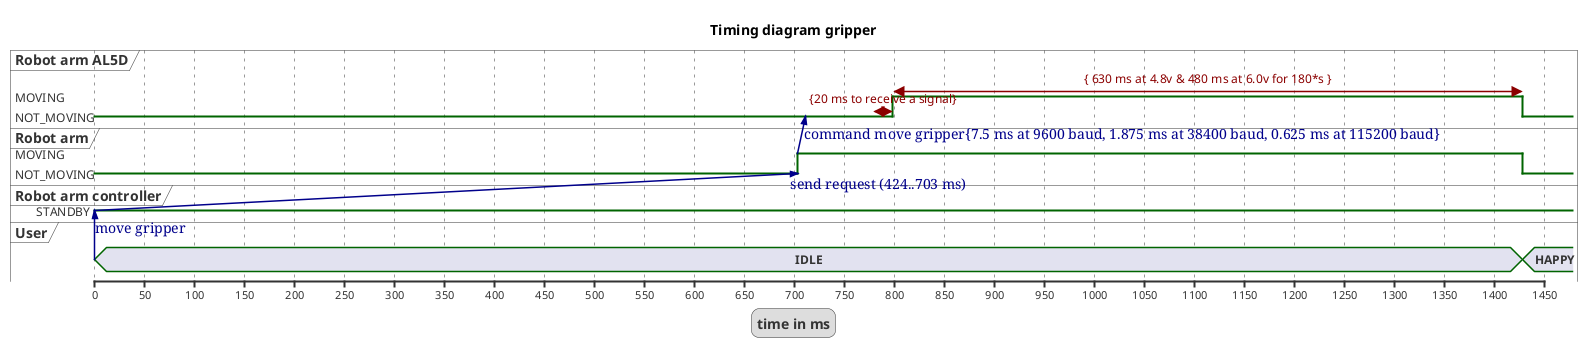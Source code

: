 @startuml timing diagram gripper
Title Timing diagram gripper
robust "Robot arm AL5D" as AL5D
robust "Robot arm" as System
robust "Robot arm controller" as Controller
concise "User" as User
scale 50 as 50 pixels

legend
time in ms
end legend

@0
AL5D is NOT_MOVING
System is NOT_MOVING
Controller is STANDBY
User is IDLE

@0
User -> Controller : move gripper
User is WAITING

@+0
Controller -> System@+703 : send request (424..703 ms)

@+703
System is MOVING

@+0
System -> AL5D@+7.5 : command move gripper{7.5 ms at 9600 baud, 1.875 ms at 38400 baud, 0.625 ms at 115200 baud}

@+75
AL5D@+0 <-> @+20 : {20 ms to receive a signal}

@+20
AL5D IS MOVING
AL5D@+0 <-> @+630 : { 630 ms at 4.8v & 480 ms at 6.0v for 180*s }

@+630
AL5D IS NOT_MOVING
System IS NOT_MOVING

@+0
User is HAPPY

@enduml